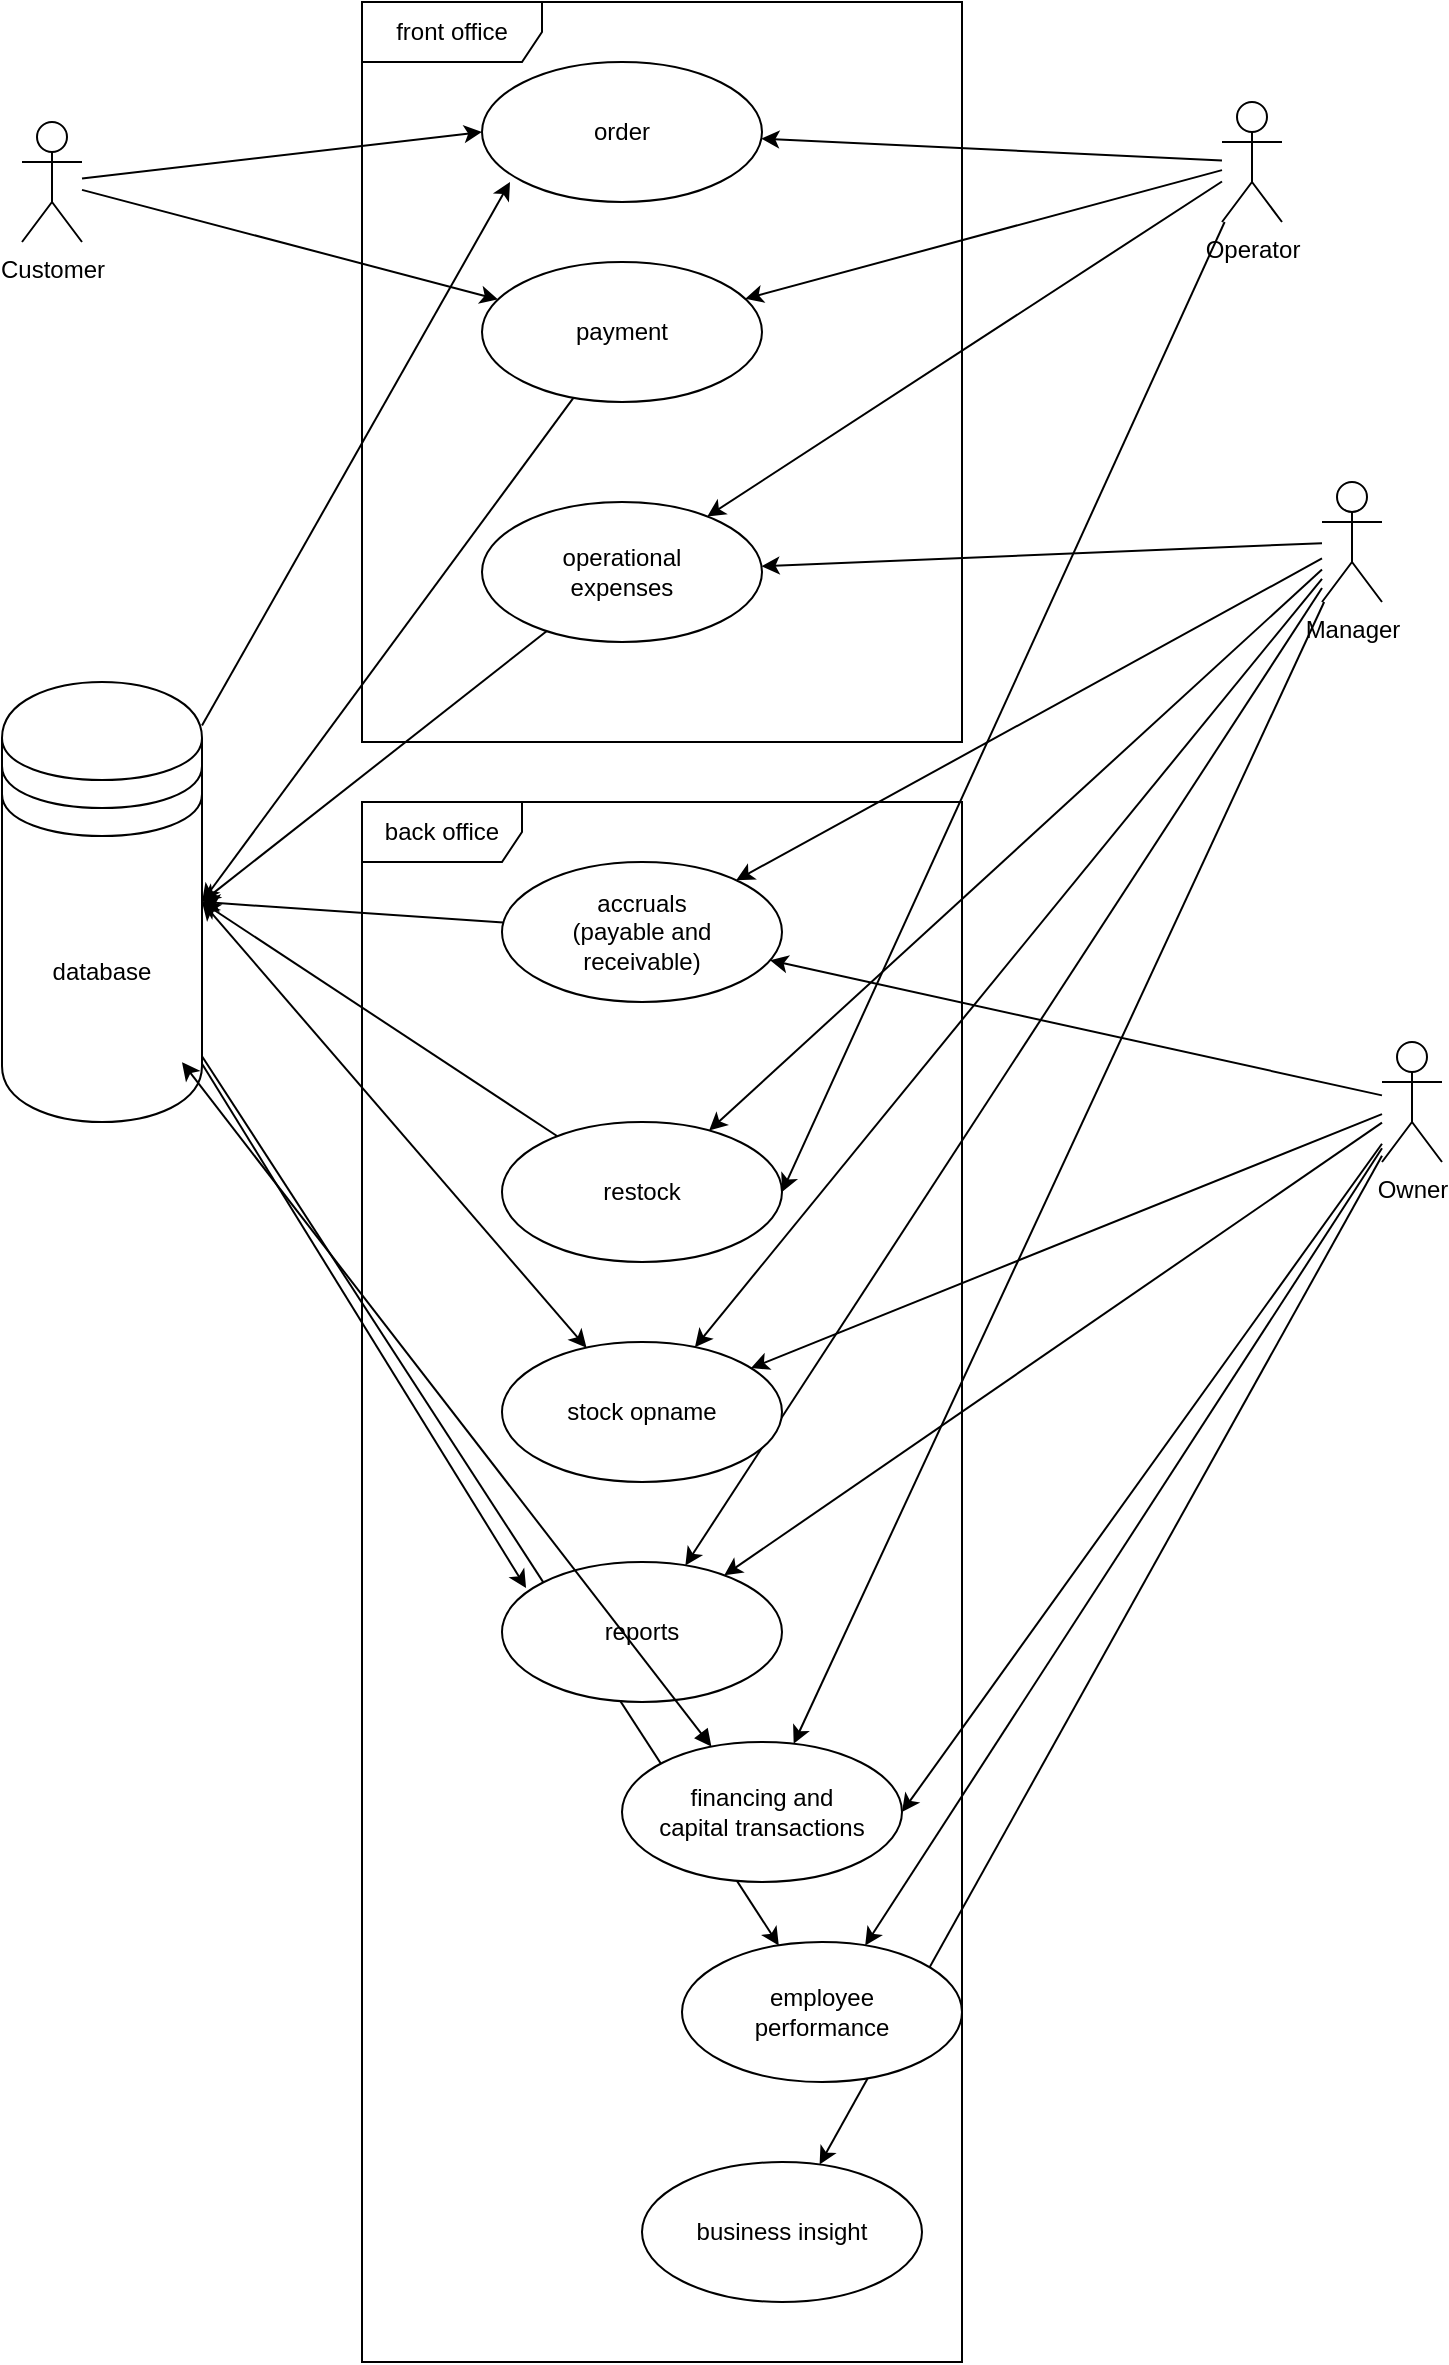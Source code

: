 <mxfile version="14.8.0" type="github">
  <diagram id="uoLd6UYFoCowsgiO-rjb" name="use case">
    <mxGraphModel dx="2062" dy="820" grid="1" gridSize="10" guides="1" tooltips="1" connect="1" arrows="1" fold="1" page="1" pageScale="1" pageWidth="850" pageHeight="1100" math="0" shadow="0">
      <root>
        <mxCell id="0" />
        <mxCell id="1" parent="0" />
        <mxCell id="-FSr3Ysuj9gVf_e1pzT2-61" style="edgeStyle=none;rounded=0;orthogonalLoop=1;jettySize=auto;html=1;" edge="1" parent="1" source="-FSr3Ysuj9gVf_e1pzT2-1" target="-FSr3Ysuj9gVf_e1pzT2-50">
          <mxGeometry relative="1" as="geometry" />
        </mxCell>
        <mxCell id="-FSr3Ysuj9gVf_e1pzT2-62" style="edgeStyle=none;rounded=0;orthogonalLoop=1;jettySize=auto;html=1;" edge="1" parent="1" source="-FSr3Ysuj9gVf_e1pzT2-1" target="-FSr3Ysuj9gVf_e1pzT2-51">
          <mxGeometry relative="1" as="geometry" />
        </mxCell>
        <mxCell id="-FSr3Ysuj9gVf_e1pzT2-63" style="edgeStyle=none;rounded=0;orthogonalLoop=1;jettySize=auto;html=1;" edge="1" parent="1" source="-FSr3Ysuj9gVf_e1pzT2-1" target="-FSr3Ysuj9gVf_e1pzT2-53">
          <mxGeometry relative="1" as="geometry" />
        </mxCell>
        <mxCell id="-FSr3Ysuj9gVf_e1pzT2-68" style="edgeStyle=none;rounded=0;orthogonalLoop=1;jettySize=auto;html=1;entryX=1;entryY=0.5;entryDx=0;entryDy=0;" edge="1" parent="1" source="-FSr3Ysuj9gVf_e1pzT2-1" target="-FSr3Ysuj9gVf_e1pzT2-54">
          <mxGeometry relative="1" as="geometry" />
        </mxCell>
        <mxCell id="-FSr3Ysuj9gVf_e1pzT2-1" value="&lt;div&gt;Operator&lt;/div&gt;" style="shape=umlActor;verticalLabelPosition=bottom;verticalAlign=top;html=1;outlineConnect=0;" vertex="1" parent="1">
          <mxGeometry x="640" y="50" width="30" height="60" as="geometry" />
        </mxCell>
        <mxCell id="-FSr3Ysuj9gVf_e1pzT2-64" style="edgeStyle=none;rounded=0;orthogonalLoop=1;jettySize=auto;html=1;" edge="1" parent="1" source="-FSr3Ysuj9gVf_e1pzT2-2" target="-FSr3Ysuj9gVf_e1pzT2-53">
          <mxGeometry relative="1" as="geometry" />
        </mxCell>
        <mxCell id="-FSr3Ysuj9gVf_e1pzT2-66" style="edgeStyle=none;rounded=0;orthogonalLoop=1;jettySize=auto;html=1;" edge="1" parent="1" source="-FSr3Ysuj9gVf_e1pzT2-2" target="-FSr3Ysuj9gVf_e1pzT2-65">
          <mxGeometry relative="1" as="geometry" />
        </mxCell>
        <mxCell id="-FSr3Ysuj9gVf_e1pzT2-69" style="edgeStyle=none;rounded=0;orthogonalLoop=1;jettySize=auto;html=1;" edge="1" parent="1" source="-FSr3Ysuj9gVf_e1pzT2-2" target="-FSr3Ysuj9gVf_e1pzT2-54">
          <mxGeometry relative="1" as="geometry" />
        </mxCell>
        <mxCell id="-FSr3Ysuj9gVf_e1pzT2-70" style="edgeStyle=none;rounded=0;orthogonalLoop=1;jettySize=auto;html=1;" edge="1" parent="1" source="-FSr3Ysuj9gVf_e1pzT2-2" target="-FSr3Ysuj9gVf_e1pzT2-55">
          <mxGeometry relative="1" as="geometry" />
        </mxCell>
        <mxCell id="-FSr3Ysuj9gVf_e1pzT2-72" style="edgeStyle=none;rounded=0;orthogonalLoop=1;jettySize=auto;html=1;" edge="1" parent="1" source="-FSr3Ysuj9gVf_e1pzT2-2" target="-FSr3Ysuj9gVf_e1pzT2-56">
          <mxGeometry relative="1" as="geometry" />
        </mxCell>
        <mxCell id="-FSr3Ysuj9gVf_e1pzT2-74" style="edgeStyle=none;rounded=0;orthogonalLoop=1;jettySize=auto;html=1;" edge="1" parent="1" source="-FSr3Ysuj9gVf_e1pzT2-2" target="-FSr3Ysuj9gVf_e1pzT2-57">
          <mxGeometry relative="1" as="geometry" />
        </mxCell>
        <mxCell id="-FSr3Ysuj9gVf_e1pzT2-2" value="&lt;div&gt;Manager&lt;/div&gt;" style="shape=umlActor;verticalLabelPosition=bottom;verticalAlign=top;html=1;outlineConnect=0;" vertex="1" parent="1">
          <mxGeometry x="690" y="240" width="30" height="60" as="geometry" />
        </mxCell>
        <mxCell id="-FSr3Ysuj9gVf_e1pzT2-67" style="edgeStyle=none;rounded=0;orthogonalLoop=1;jettySize=auto;html=1;entryX=1;entryY=0.5;entryDx=0;entryDy=0;" edge="1" parent="1" source="-FSr3Ysuj9gVf_e1pzT2-3" target="-FSr3Ysuj9gVf_e1pzT2-65">
          <mxGeometry relative="1" as="geometry" />
        </mxCell>
        <mxCell id="-FSr3Ysuj9gVf_e1pzT2-71" style="edgeStyle=none;rounded=0;orthogonalLoop=1;jettySize=auto;html=1;" edge="1" parent="1" source="-FSr3Ysuj9gVf_e1pzT2-3" target="-FSr3Ysuj9gVf_e1pzT2-55">
          <mxGeometry relative="1" as="geometry" />
        </mxCell>
        <mxCell id="-FSr3Ysuj9gVf_e1pzT2-73" style="edgeStyle=none;rounded=0;orthogonalLoop=1;jettySize=auto;html=1;" edge="1" parent="1" source="-FSr3Ysuj9gVf_e1pzT2-3" target="-FSr3Ysuj9gVf_e1pzT2-56">
          <mxGeometry relative="1" as="geometry" />
        </mxCell>
        <mxCell id="-FSr3Ysuj9gVf_e1pzT2-75" style="edgeStyle=none;rounded=0;orthogonalLoop=1;jettySize=auto;html=1;" edge="1" parent="1" source="-FSr3Ysuj9gVf_e1pzT2-3" target="-FSr3Ysuj9gVf_e1pzT2-57">
          <mxGeometry relative="1" as="geometry" />
        </mxCell>
        <mxCell id="-FSr3Ysuj9gVf_e1pzT2-76" style="edgeStyle=none;rounded=0;orthogonalLoop=1;jettySize=auto;html=1;" edge="1" parent="1" source="-FSr3Ysuj9gVf_e1pzT2-3" target="-FSr3Ysuj9gVf_e1pzT2-58">
          <mxGeometry relative="1" as="geometry" />
        </mxCell>
        <mxCell id="-FSr3Ysuj9gVf_e1pzT2-78" style="edgeStyle=none;rounded=0;orthogonalLoop=1;jettySize=auto;html=1;" edge="1" parent="1" source="-FSr3Ysuj9gVf_e1pzT2-3" target="-FSr3Ysuj9gVf_e1pzT2-77">
          <mxGeometry relative="1" as="geometry" />
        </mxCell>
        <mxCell id="-FSr3Ysuj9gVf_e1pzT2-3" value="&lt;div&gt;Owner&lt;/div&gt;" style="shape=umlActor;verticalLabelPosition=bottom;verticalAlign=top;html=1;outlineConnect=0;" vertex="1" parent="1">
          <mxGeometry x="720" y="520" width="30" height="60" as="geometry" />
        </mxCell>
        <mxCell id="-FSr3Ysuj9gVf_e1pzT2-59" style="edgeStyle=none;rounded=0;orthogonalLoop=1;jettySize=auto;html=1;entryX=0;entryY=0.5;entryDx=0;entryDy=0;" edge="1" parent="1" source="-FSr3Ysuj9gVf_e1pzT2-13" target="-FSr3Ysuj9gVf_e1pzT2-50">
          <mxGeometry relative="1" as="geometry" />
        </mxCell>
        <mxCell id="-FSr3Ysuj9gVf_e1pzT2-60" style="edgeStyle=none;rounded=0;orthogonalLoop=1;jettySize=auto;html=1;" edge="1" parent="1" source="-FSr3Ysuj9gVf_e1pzT2-13" target="-FSr3Ysuj9gVf_e1pzT2-51">
          <mxGeometry relative="1" as="geometry" />
        </mxCell>
        <mxCell id="-FSr3Ysuj9gVf_e1pzT2-13" value="Customer" style="shape=umlActor;verticalLabelPosition=bottom;verticalAlign=top;html=1;" vertex="1" parent="1">
          <mxGeometry x="40" y="60" width="30" height="60" as="geometry" />
        </mxCell>
        <mxCell id="-FSr3Ysuj9gVf_e1pzT2-80" style="edgeStyle=none;rounded=0;orthogonalLoop=1;jettySize=auto;html=1;entryX=0.1;entryY=0.857;entryDx=0;entryDy=0;entryPerimeter=0;" edge="1" parent="1" source="-FSr3Ysuj9gVf_e1pzT2-17" target="-FSr3Ysuj9gVf_e1pzT2-50">
          <mxGeometry relative="1" as="geometry" />
        </mxCell>
        <mxCell id="-FSr3Ysuj9gVf_e1pzT2-85" style="edgeStyle=none;rounded=0;orthogonalLoop=1;jettySize=auto;html=1;entryX=0.086;entryY=0.186;entryDx=0;entryDy=0;entryPerimeter=0;startArrow=none;startFill=0;" edge="1" parent="1" source="-FSr3Ysuj9gVf_e1pzT2-17" target="-FSr3Ysuj9gVf_e1pzT2-56">
          <mxGeometry relative="1" as="geometry" />
        </mxCell>
        <mxCell id="-FSr3Ysuj9gVf_e1pzT2-87" style="edgeStyle=none;rounded=0;orthogonalLoop=1;jettySize=auto;html=1;startArrow=none;startFill=0;" edge="1" parent="1" source="-FSr3Ysuj9gVf_e1pzT2-17" target="-FSr3Ysuj9gVf_e1pzT2-58">
          <mxGeometry relative="1" as="geometry" />
        </mxCell>
        <mxCell id="-FSr3Ysuj9gVf_e1pzT2-17" value="database" style="shape=datastore;whiteSpace=wrap;html=1;" vertex="1" parent="1">
          <mxGeometry x="30" y="340" width="100" height="220" as="geometry" />
        </mxCell>
        <mxCell id="-FSr3Ysuj9gVf_e1pzT2-49" value="front office" style="shape=umlFrame;whiteSpace=wrap;html=1;width=90;height=30;" vertex="1" parent="1">
          <mxGeometry x="210" width="300" height="370" as="geometry" />
        </mxCell>
        <mxCell id="-FSr3Ysuj9gVf_e1pzT2-50" value="order" style="ellipse;whiteSpace=wrap;html=1;" vertex="1" parent="1">
          <mxGeometry x="270" y="30" width="140" height="70" as="geometry" />
        </mxCell>
        <mxCell id="-FSr3Ysuj9gVf_e1pzT2-79" style="edgeStyle=none;rounded=0;orthogonalLoop=1;jettySize=auto;html=1;entryX=1;entryY=0.5;entryDx=0;entryDy=0;" edge="1" parent="1" source="-FSr3Ysuj9gVf_e1pzT2-51" target="-FSr3Ysuj9gVf_e1pzT2-17">
          <mxGeometry relative="1" as="geometry" />
        </mxCell>
        <mxCell id="-FSr3Ysuj9gVf_e1pzT2-51" value="payment" style="ellipse;whiteSpace=wrap;html=1;" vertex="1" parent="1">
          <mxGeometry x="270" y="130" width="140" height="70" as="geometry" />
        </mxCell>
        <mxCell id="-FSr3Ysuj9gVf_e1pzT2-52" value="back office" style="shape=umlFrame;whiteSpace=wrap;html=1;width=80;height=30;" vertex="1" parent="1">
          <mxGeometry x="210" y="400" width="300" height="780" as="geometry" />
        </mxCell>
        <mxCell id="-FSr3Ysuj9gVf_e1pzT2-81" style="edgeStyle=none;rounded=0;orthogonalLoop=1;jettySize=auto;html=1;entryX=1;entryY=0.5;entryDx=0;entryDy=0;" edge="1" parent="1" source="-FSr3Ysuj9gVf_e1pzT2-53" target="-FSr3Ysuj9gVf_e1pzT2-17">
          <mxGeometry relative="1" as="geometry" />
        </mxCell>
        <mxCell id="-FSr3Ysuj9gVf_e1pzT2-53" value="&lt;div&gt;operational &lt;br&gt;&lt;/div&gt;&lt;div&gt;expenses&lt;br&gt;&lt;/div&gt;" style="ellipse;whiteSpace=wrap;html=1;" vertex="1" parent="1">
          <mxGeometry x="270" y="250" width="140" height="70" as="geometry" />
        </mxCell>
        <mxCell id="-FSr3Ysuj9gVf_e1pzT2-83" style="edgeStyle=none;rounded=0;orthogonalLoop=1;jettySize=auto;html=1;entryX=1;entryY=0.5;entryDx=0;entryDy=0;" edge="1" parent="1" source="-FSr3Ysuj9gVf_e1pzT2-54" target="-FSr3Ysuj9gVf_e1pzT2-17">
          <mxGeometry relative="1" as="geometry" />
        </mxCell>
        <mxCell id="-FSr3Ysuj9gVf_e1pzT2-54" value="restock" style="ellipse;whiteSpace=wrap;html=1;" vertex="1" parent="1">
          <mxGeometry x="280" y="560" width="140" height="70" as="geometry" />
        </mxCell>
        <mxCell id="-FSr3Ysuj9gVf_e1pzT2-84" style="edgeStyle=none;rounded=0;orthogonalLoop=1;jettySize=auto;html=1;entryX=1;entryY=0.5;entryDx=0;entryDy=0;startArrow=classic;startFill=1;" edge="1" parent="1" source="-FSr3Ysuj9gVf_e1pzT2-55" target="-FSr3Ysuj9gVf_e1pzT2-17">
          <mxGeometry relative="1" as="geometry" />
        </mxCell>
        <mxCell id="-FSr3Ysuj9gVf_e1pzT2-55" value="stock opname" style="ellipse;whiteSpace=wrap;html=1;" vertex="1" parent="1">
          <mxGeometry x="280" y="670" width="140" height="70" as="geometry" />
        </mxCell>
        <mxCell id="-FSr3Ysuj9gVf_e1pzT2-56" value="reports" style="ellipse;whiteSpace=wrap;html=1;" vertex="1" parent="1">
          <mxGeometry x="280" y="780" width="140" height="70" as="geometry" />
        </mxCell>
        <mxCell id="-FSr3Ysuj9gVf_e1pzT2-82" style="edgeStyle=none;rounded=0;orthogonalLoop=1;jettySize=auto;html=1;entryX=1;entryY=0.5;entryDx=0;entryDy=0;" edge="1" parent="1" source="-FSr3Ysuj9gVf_e1pzT2-57" target="-FSr3Ysuj9gVf_e1pzT2-17">
          <mxGeometry relative="1" as="geometry" />
        </mxCell>
        <mxCell id="-FSr3Ysuj9gVf_e1pzT2-57" value="&lt;div&gt;accruals &lt;br&gt;&lt;/div&gt;&lt;div&gt;(payable and &lt;br&gt;&lt;/div&gt;&lt;div&gt;receivable)&lt;br&gt;&lt;/div&gt;" style="ellipse;whiteSpace=wrap;html=1;" vertex="1" parent="1">
          <mxGeometry x="280" y="430" width="140" height="70" as="geometry" />
        </mxCell>
        <mxCell id="-FSr3Ysuj9gVf_e1pzT2-58" value="&lt;div&gt;employee &lt;br&gt;&lt;/div&gt;&lt;div&gt;performance&lt;br&gt;&lt;/div&gt;" style="ellipse;whiteSpace=wrap;html=1;" vertex="1" parent="1">
          <mxGeometry x="370" y="970" width="140" height="70" as="geometry" />
        </mxCell>
        <mxCell id="-FSr3Ysuj9gVf_e1pzT2-86" style="edgeStyle=none;rounded=0;orthogonalLoop=1;jettySize=auto;html=1;entryX=0.9;entryY=0.864;entryDx=0;entryDy=0;entryPerimeter=0;startArrow=block;startFill=1;" edge="1" parent="1" source="-FSr3Ysuj9gVf_e1pzT2-65" target="-FSr3Ysuj9gVf_e1pzT2-17">
          <mxGeometry relative="1" as="geometry" />
        </mxCell>
        <mxCell id="-FSr3Ysuj9gVf_e1pzT2-65" value="&lt;div&gt;financing and &lt;br&gt;&lt;/div&gt;&lt;div&gt;capital transactions&lt;br&gt;&lt;/div&gt;" style="ellipse;whiteSpace=wrap;html=1;" vertex="1" parent="1">
          <mxGeometry x="340" y="870" width="140" height="70" as="geometry" />
        </mxCell>
        <mxCell id="-FSr3Ysuj9gVf_e1pzT2-77" value="business insight" style="ellipse;whiteSpace=wrap;html=1;" vertex="1" parent="1">
          <mxGeometry x="350" y="1080" width="140" height="70" as="geometry" />
        </mxCell>
      </root>
    </mxGraphModel>
  </diagram>
</mxfile>

